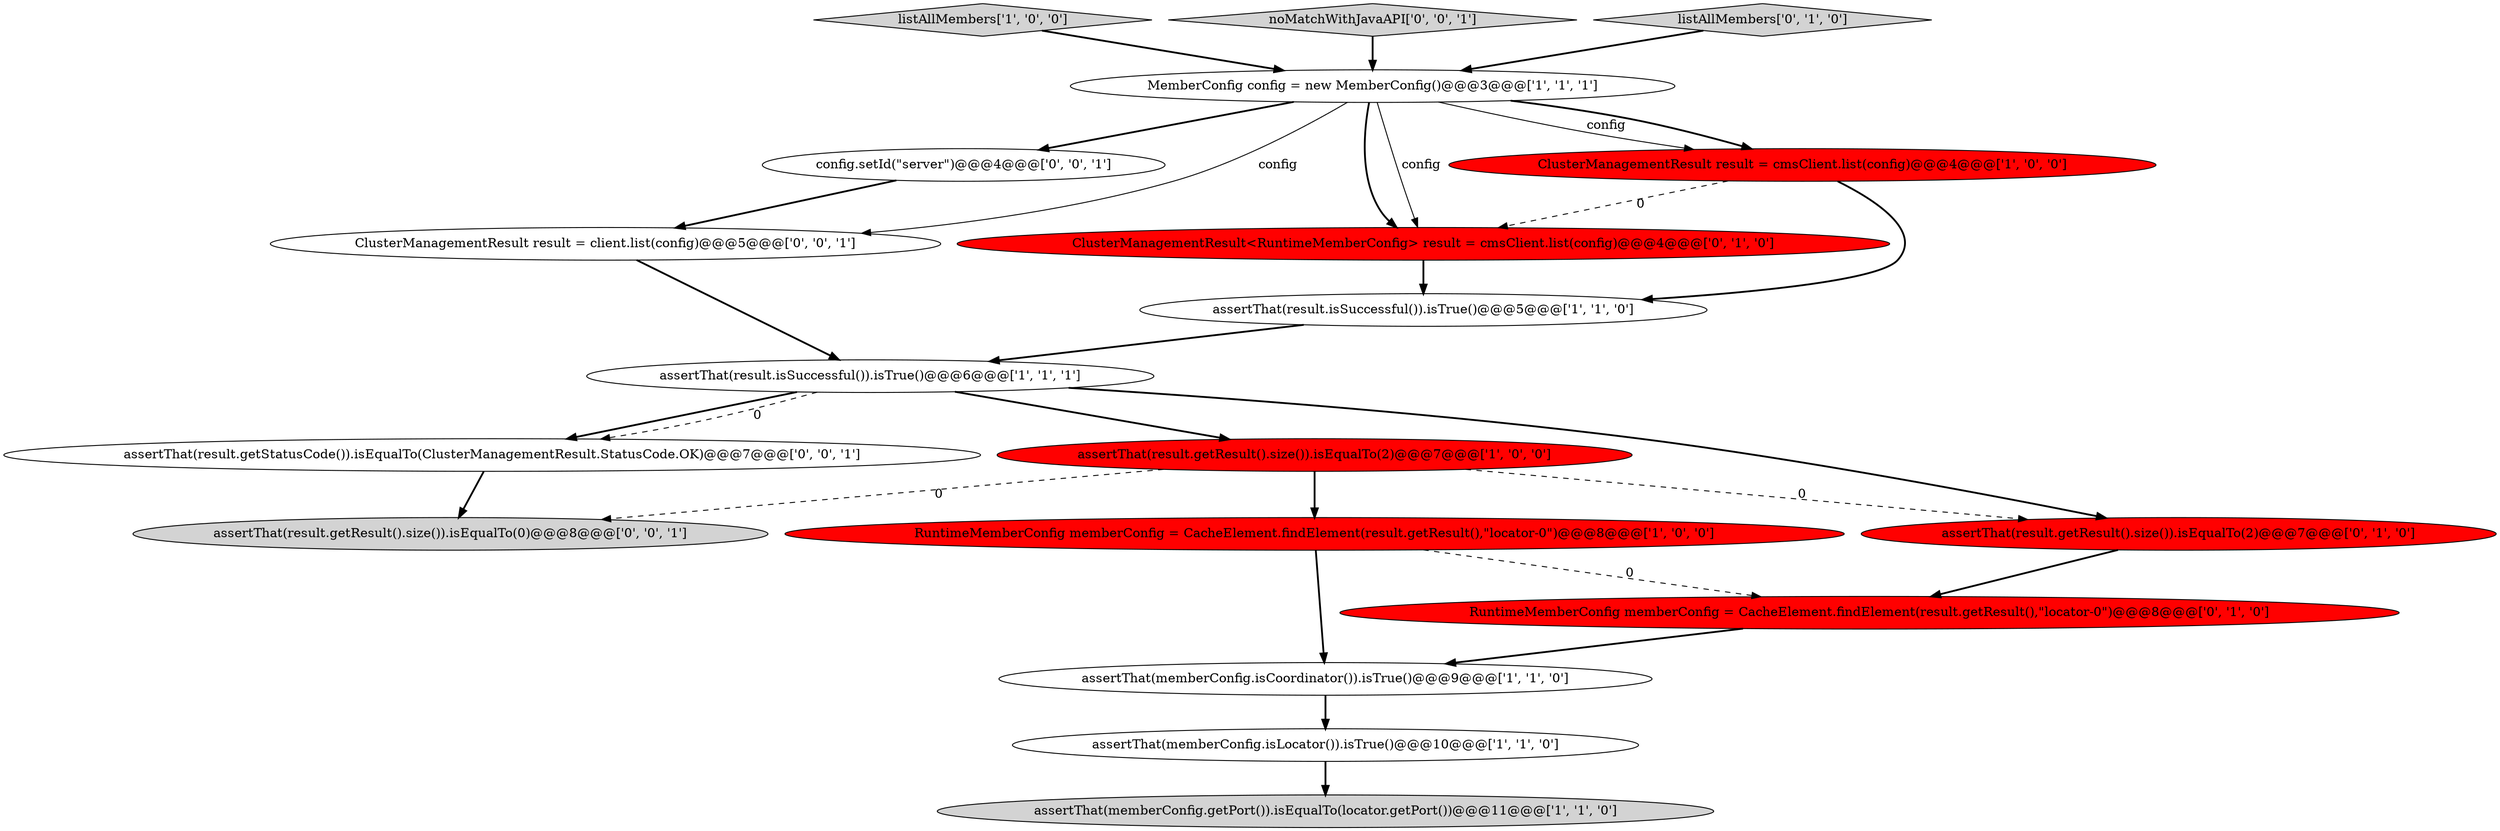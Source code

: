 digraph {
15 [style = filled, label = "ClusterManagementResult result = client.list(config)@@@5@@@['0', '0', '1']", fillcolor = white, shape = ellipse image = "AAA0AAABBB3BBB"];
0 [style = filled, label = "assertThat(result.isSuccessful()).isTrue()@@@5@@@['1', '1', '0']", fillcolor = white, shape = ellipse image = "AAA0AAABBB1BBB"];
3 [style = filled, label = "assertThat(memberConfig.isLocator()).isTrue()@@@10@@@['1', '1', '0']", fillcolor = white, shape = ellipse image = "AAA0AAABBB1BBB"];
2 [style = filled, label = "assertThat(result.getResult().size()).isEqualTo(2)@@@7@@@['1', '0', '0']", fillcolor = red, shape = ellipse image = "AAA1AAABBB1BBB"];
5 [style = filled, label = "listAllMembers['1', '0', '0']", fillcolor = lightgray, shape = diamond image = "AAA0AAABBB1BBB"];
9 [style = filled, label = "assertThat(memberConfig.isCoordinator()).isTrue()@@@9@@@['1', '1', '0']", fillcolor = white, shape = ellipse image = "AAA0AAABBB1BBB"];
10 [style = filled, label = "assertThat(result.getResult().size()).isEqualTo(2)@@@7@@@['0', '1', '0']", fillcolor = red, shape = ellipse image = "AAA1AAABBB2BBB"];
12 [style = filled, label = "ClusterManagementResult<RuntimeMemberConfig> result = cmsClient.list(config)@@@4@@@['0', '1', '0']", fillcolor = red, shape = ellipse image = "AAA1AAABBB2BBB"];
14 [style = filled, label = "config.setId(\"server\")@@@4@@@['0', '0', '1']", fillcolor = white, shape = ellipse image = "AAA0AAABBB3BBB"];
4 [style = filled, label = "ClusterManagementResult result = cmsClient.list(config)@@@4@@@['1', '0', '0']", fillcolor = red, shape = ellipse image = "AAA1AAABBB1BBB"];
8 [style = filled, label = "RuntimeMemberConfig memberConfig = CacheElement.findElement(result.getResult(),\"locator-0\")@@@8@@@['1', '0', '0']", fillcolor = red, shape = ellipse image = "AAA1AAABBB1BBB"];
7 [style = filled, label = "MemberConfig config = new MemberConfig()@@@3@@@['1', '1', '1']", fillcolor = white, shape = ellipse image = "AAA0AAABBB1BBB"];
18 [style = filled, label = "assertThat(result.getStatusCode()).isEqualTo(ClusterManagementResult.StatusCode.OK)@@@7@@@['0', '0', '1']", fillcolor = white, shape = ellipse image = "AAA0AAABBB3BBB"];
1 [style = filled, label = "assertThat(memberConfig.getPort()).isEqualTo(locator.getPort())@@@11@@@['1', '1', '0']", fillcolor = lightgray, shape = ellipse image = "AAA0AAABBB1BBB"];
11 [style = filled, label = "RuntimeMemberConfig memberConfig = CacheElement.findElement(result.getResult(),\"locator-0\")@@@8@@@['0', '1', '0']", fillcolor = red, shape = ellipse image = "AAA1AAABBB2BBB"];
16 [style = filled, label = "noMatchWithJavaAPI['0', '0', '1']", fillcolor = lightgray, shape = diamond image = "AAA0AAABBB3BBB"];
13 [style = filled, label = "listAllMembers['0', '1', '0']", fillcolor = lightgray, shape = diamond image = "AAA0AAABBB2BBB"];
17 [style = filled, label = "assertThat(result.getResult().size()).isEqualTo(0)@@@8@@@['0', '0', '1']", fillcolor = lightgray, shape = ellipse image = "AAA0AAABBB3BBB"];
6 [style = filled, label = "assertThat(result.isSuccessful()).isTrue()@@@6@@@['1', '1', '1']", fillcolor = white, shape = ellipse image = "AAA0AAABBB1BBB"];
3->1 [style = bold, label=""];
0->6 [style = bold, label=""];
7->12 [style = bold, label=""];
6->18 [style = bold, label=""];
16->7 [style = bold, label=""];
18->17 [style = bold, label=""];
15->6 [style = bold, label=""];
7->4 [style = bold, label=""];
11->9 [style = bold, label=""];
2->17 [style = dashed, label="0"];
12->0 [style = bold, label=""];
2->10 [style = dashed, label="0"];
4->0 [style = bold, label=""];
4->12 [style = dashed, label="0"];
6->18 [style = dashed, label="0"];
6->2 [style = bold, label=""];
7->14 [style = bold, label=""];
7->12 [style = solid, label="config"];
7->15 [style = solid, label="config"];
13->7 [style = bold, label=""];
6->10 [style = bold, label=""];
8->9 [style = bold, label=""];
9->3 [style = bold, label=""];
5->7 [style = bold, label=""];
14->15 [style = bold, label=""];
8->11 [style = dashed, label="0"];
7->4 [style = solid, label="config"];
2->8 [style = bold, label=""];
10->11 [style = bold, label=""];
}
